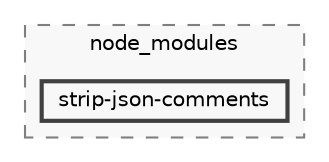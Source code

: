 digraph "backend/node_modules/strip-json-comments"
{
 // LATEX_PDF_SIZE
  bgcolor="transparent";
  edge [fontname=Helvetica,fontsize=10,labelfontname=Helvetica,labelfontsize=10];
  node [fontname=Helvetica,fontsize=10,shape=box,height=0.2,width=0.4];
  compound=true
  subgraph clusterdir_86dbea9de526ba50b112ba867d8b4b1f {
    graph [ bgcolor="#f8f8f8", pencolor="grey50", label="node_modules", fontname=Helvetica,fontsize=10 style="filled,dashed", URL="dir_86dbea9de526ba50b112ba867d8b4b1f.html",tooltip=""]
  dir_4a7def17827e500dfc83d12d5772e006 [label="strip-json-comments", fillcolor="#f8f8f8", color="grey25", style="filled,bold", URL="dir_4a7def17827e500dfc83d12d5772e006.html",tooltip=""];
  }
}
